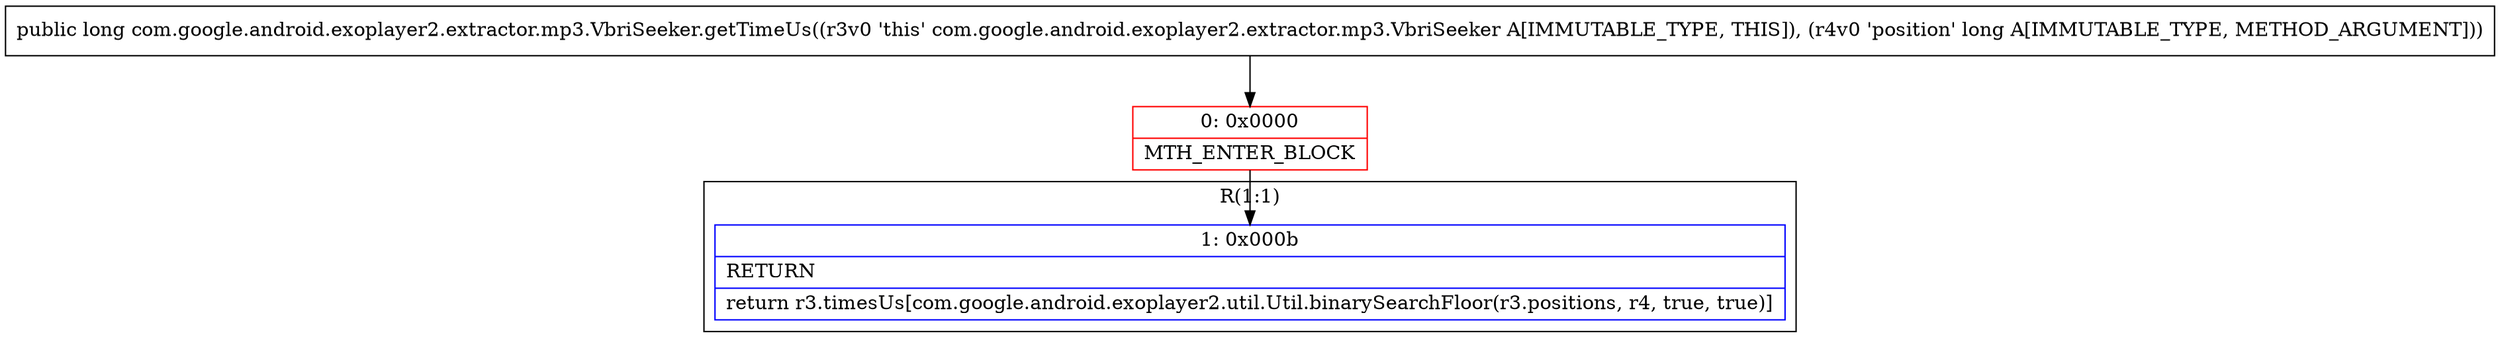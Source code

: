 digraph "CFG forcom.google.android.exoplayer2.extractor.mp3.VbriSeeker.getTimeUs(J)J" {
subgraph cluster_Region_122614832 {
label = "R(1:1)";
node [shape=record,color=blue];
Node_1 [shape=record,label="{1\:\ 0x000b|RETURN\l|return r3.timesUs[com.google.android.exoplayer2.util.Util.binarySearchFloor(r3.positions, r4, true, true)]\l}"];
}
Node_0 [shape=record,color=red,label="{0\:\ 0x0000|MTH_ENTER_BLOCK\l}"];
MethodNode[shape=record,label="{public long com.google.android.exoplayer2.extractor.mp3.VbriSeeker.getTimeUs((r3v0 'this' com.google.android.exoplayer2.extractor.mp3.VbriSeeker A[IMMUTABLE_TYPE, THIS]), (r4v0 'position' long A[IMMUTABLE_TYPE, METHOD_ARGUMENT])) }"];
MethodNode -> Node_0;
Node_0 -> Node_1;
}

